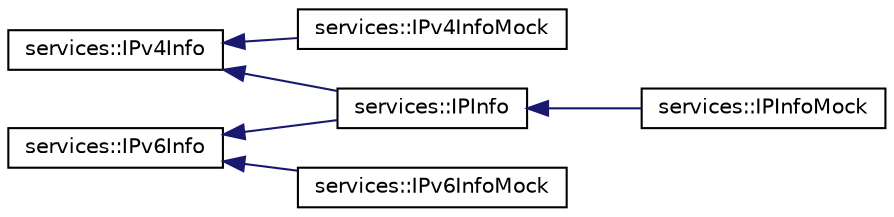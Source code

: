 digraph "Graphical Class Hierarchy"
{
 // INTERACTIVE_SVG=YES
  edge [fontname="Helvetica",fontsize="10",labelfontname="Helvetica",labelfontsize="10"];
  node [fontname="Helvetica",fontsize="10",shape=record];
  rankdir="LR";
  Node836 [label="services::IPv4Info",height=0.2,width=0.4,color="black", fillcolor="white", style="filled",URL="$d2/d1f/classservices_1_1_i_pv4_info.html"];
  Node836 -> Node1 [dir="back",color="midnightblue",fontsize="10",style="solid",fontname="Helvetica"];
  Node1 [label="services::IPInfo",height=0.2,width=0.4,color="black", fillcolor="white", style="filled",URL="$de/d8d/classservices_1_1_i_p_info.html"];
  Node1 -> Node2 [dir="back",color="midnightblue",fontsize="10",style="solid",fontname="Helvetica"];
  Node2 [label="services::IPInfoMock",height=0.2,width=0.4,color="black", fillcolor="white", style="filled",URL="$da/d2f/classservices_1_1_i_p_info_mock.html"];
  Node836 -> Node837 [dir="back",color="midnightblue",fontsize="10",style="solid",fontname="Helvetica"];
  Node837 [label="services::IPv4InfoMock",height=0.2,width=0.4,color="black", fillcolor="white", style="filled",URL="$d6/d19/classservices_1_1_i_pv4_info_mock.html"];
  Node0 [label="services::IPv6Info",height=0.2,width=0.4,color="black", fillcolor="white", style="filled",URL="$d0/d9d/classservices_1_1_i_pv6_info.html"];
  Node0 -> Node1 [dir="back",color="midnightblue",fontsize="10",style="solid",fontname="Helvetica"];
  Node0 -> Node3 [dir="back",color="midnightblue",fontsize="10",style="solid",fontname="Helvetica"];
  Node3 [label="services::IPv6InfoMock",height=0.2,width=0.4,color="black", fillcolor="white", style="filled",URL="$dc/d8a/classservices_1_1_i_pv6_info_mock.html"];
}
